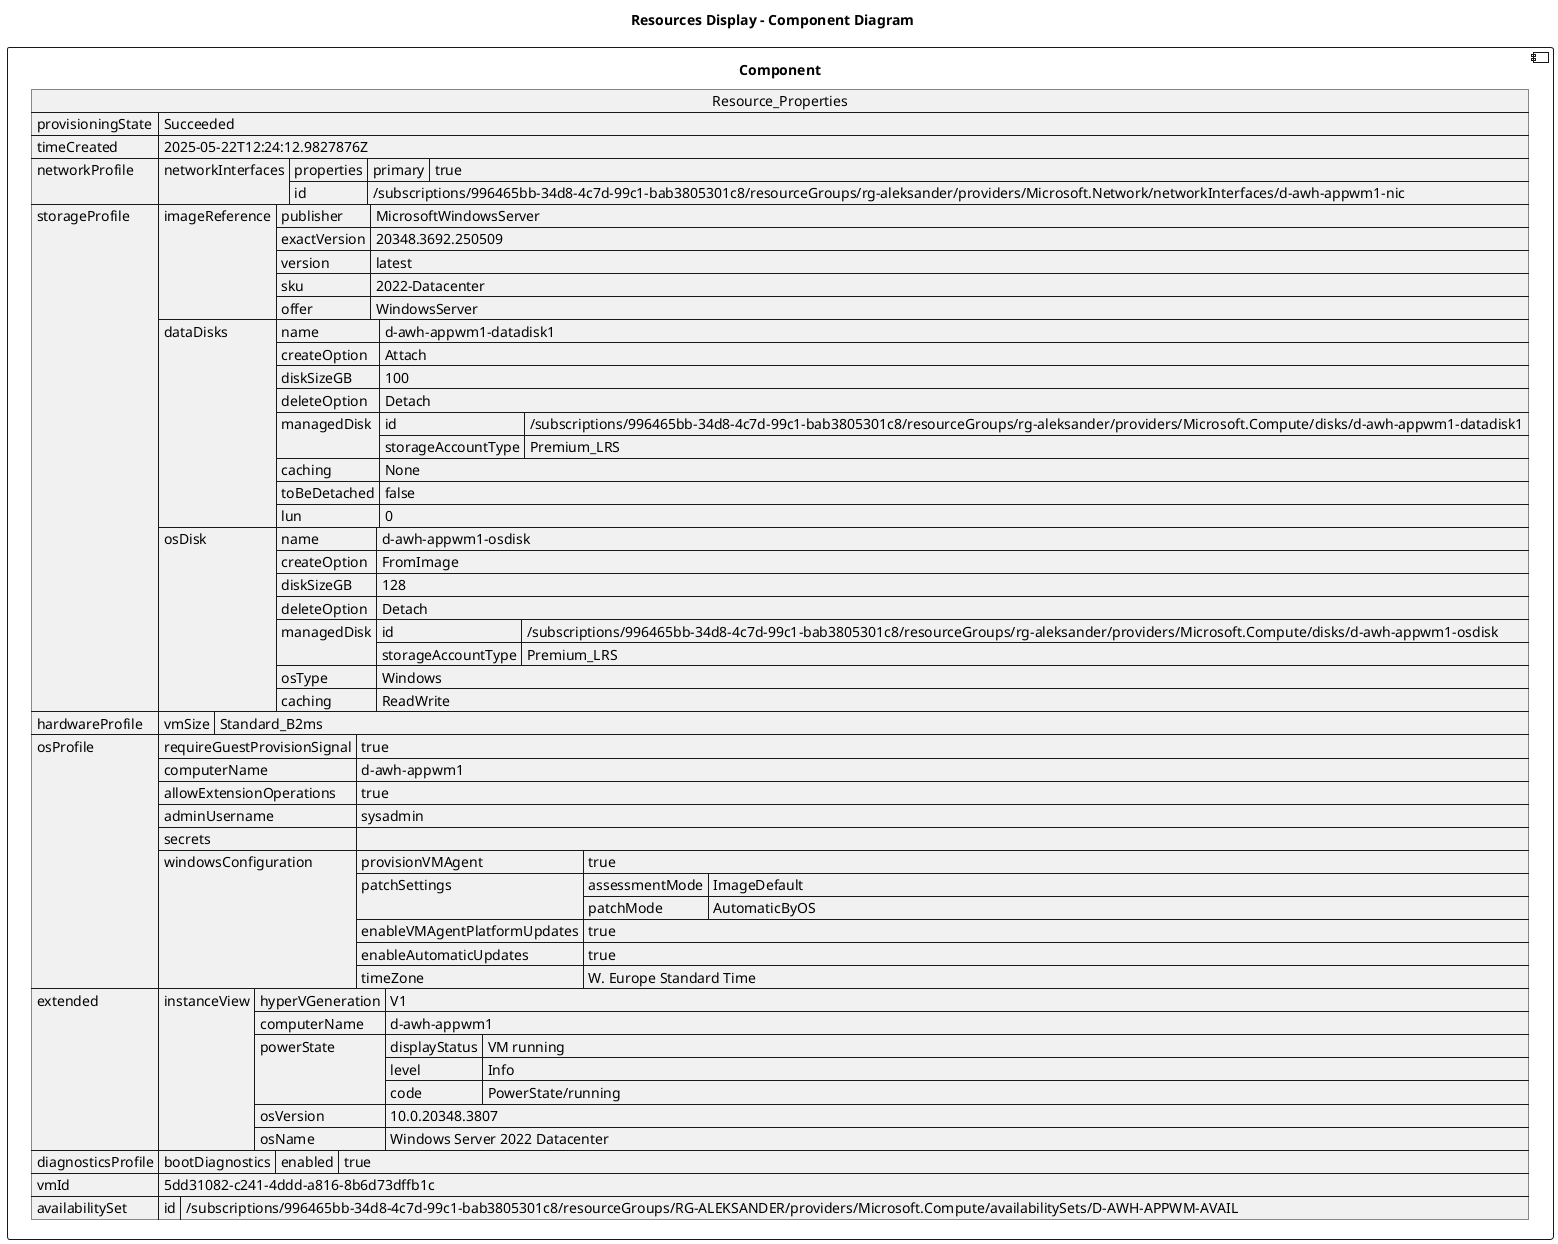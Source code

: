 @startuml

title Resources Display - Component Diagram

component Component {

json  Resource_Properties {
  "provisioningState": "Succeeded",
  "timeCreated": "2025-05-22T12:24:12.9827876Z",
  "networkProfile": {
    "networkInterfaces": [
      {
        "properties": {
          "primary": true
        },
        "id": "/subscriptions/996465bb-34d8-4c7d-99c1-bab3805301c8/resourceGroups/rg-aleksander/providers/Microsoft.Network/networkInterfaces/d-awh-appwm1-nic"
      }
    ]
  },
  "storageProfile": {
    "imageReference": {
      "publisher": "MicrosoftWindowsServer",
      "exactVersion": "20348.3692.250509",
      "version": "latest",
      "sku": "2022-Datacenter",
      "offer": "WindowsServer"
    },
    "dataDisks": [
      {
        "name": "d-awh-appwm1-datadisk1",
        "createOption": "Attach",
        "diskSizeGB": 100,
        "deleteOption": "Detach",
        "managedDisk": {
          "id": "/subscriptions/996465bb-34d8-4c7d-99c1-bab3805301c8/resourceGroups/rg-aleksander/providers/Microsoft.Compute/disks/d-awh-appwm1-datadisk1",
          "storageAccountType": "Premium_LRS"
        },
        "caching": "None",
        "toBeDetached": false,
        "lun": 0
      }
    ],
    "osDisk": {
      "name": "d-awh-appwm1-osdisk",
      "createOption": "FromImage",
      "diskSizeGB": 128,
      "deleteOption": "Detach",
      "managedDisk": {
        "id": "/subscriptions/996465bb-34d8-4c7d-99c1-bab3805301c8/resourceGroups/rg-aleksander/providers/Microsoft.Compute/disks/d-awh-appwm1-osdisk",
        "storageAccountType": "Premium_LRS"
      },
      "osType": "Windows",
      "caching": "ReadWrite"
    }
  },
  "hardwareProfile": {
    "vmSize": "Standard_B2ms"
  },
  "osProfile": {
    "requireGuestProvisionSignal": true,
    "computerName": "d-awh-appwm1",
    "allowExtensionOperations": true,
    "adminUsername": "sysadmin",
    "secrets": [],
    "windowsConfiguration": {
      "provisionVMAgent": true,
      "patchSettings": {
        "assessmentMode": "ImageDefault",
        "patchMode": "AutomaticByOS"
      },
      "enableVMAgentPlatformUpdates": true,
      "enableAutomaticUpdates": true,
      "timeZone": "W. Europe Standard Time"
    }
  },
  "extended": {
    "instanceView": {
      "hyperVGeneration": "V1",
      "computerName": "d-awh-appwm1",
      "powerState": {
        "displayStatus": "VM running",
        "level": "Info",
        "code": "PowerState/running"
      },
      "osVersion": "10.0.20348.3807",
      "osName": "Windows Server 2022 Datacenter"
    }
  },
  "diagnosticsProfile": {
    "bootDiagnostics": {
      "enabled": true
    }
  },
  "vmId": "5dd31082-c241-4ddd-a816-8b6d73dffb1c",
  "availabilitySet": {
    "id": "/subscriptions/996465bb-34d8-4c7d-99c1-bab3805301c8/resourceGroups/RG-ALEKSANDER/providers/Microsoft.Compute/availabilitySets/D-AWH-APPWM-AVAIL"
  }
}
}
@enduml
